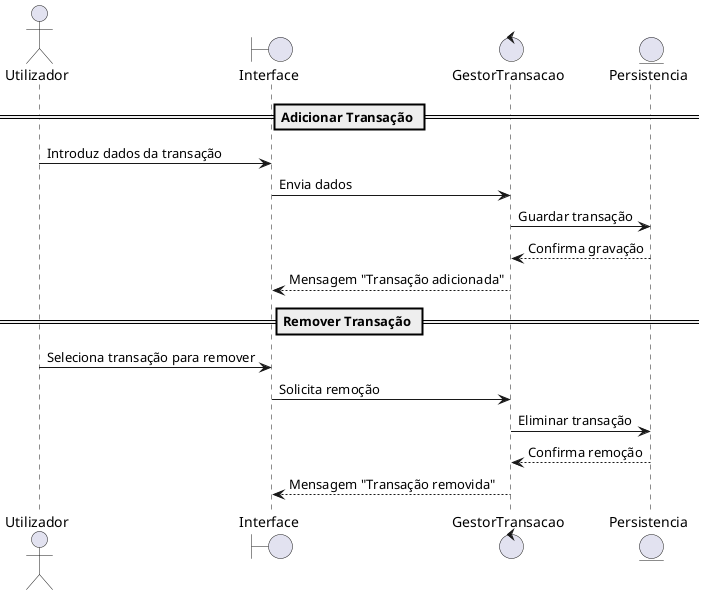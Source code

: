@startuml GerirTransacoes
actor Utilizador
boundary Interface
control GestorTransacao
entity Persistencia

== Adicionar Transação ==
Utilizador -> Interface: Introduz dados da transação
Interface -> GestorTransacao: Envia dados
GestorTransacao -> Persistencia: Guardar transação
Persistencia --> GestorTransacao: Confirma gravação
GestorTransacao --> Interface: Mensagem "Transação adicionada"

== Remover Transação ==
Utilizador -> Interface: Seleciona transação para remover
Interface -> GestorTransacao: Solicita remoção
GestorTransacao -> Persistencia: Eliminar transação
Persistencia --> GestorTransacao: Confirma remoção
GestorTransacao --> Interface: Mensagem "Transação removida"
@enduml

